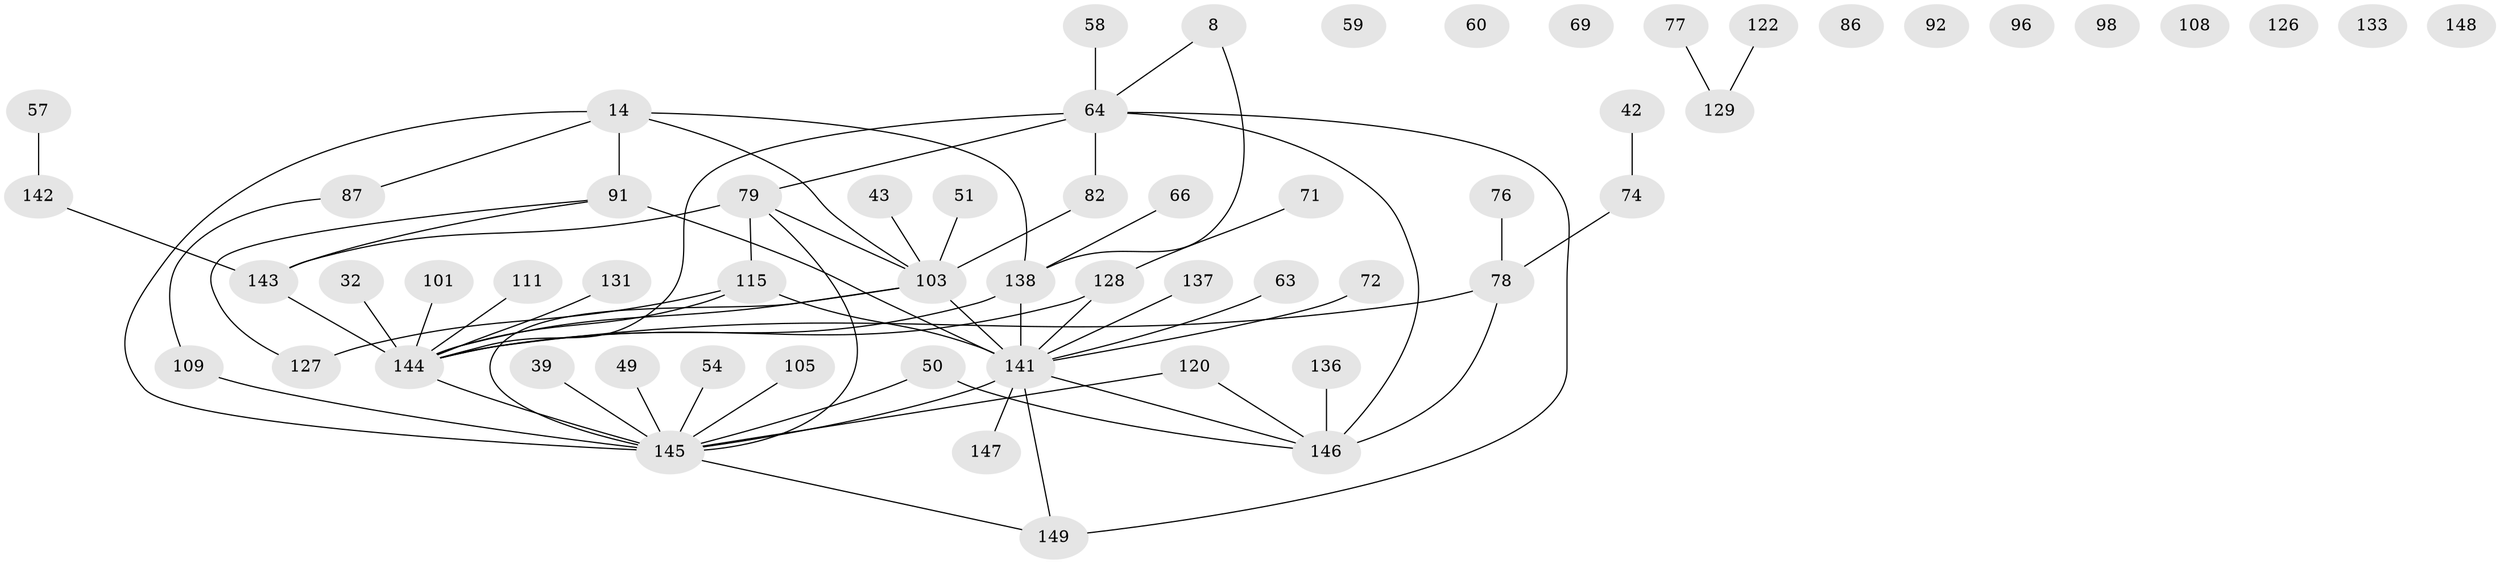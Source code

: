 // original degree distribution, {1: 0.2348993288590604, 4: 0.1342281879194631, 3: 0.174496644295302, 2: 0.2751677852348993, 5: 0.040268456375838924, 7: 0.020134228187919462, 0: 0.0738255033557047, 6: 0.040268456375838924, 8: 0.006711409395973154}
// Generated by graph-tools (version 1.1) at 2025/43/03/04/25 21:43:13]
// undirected, 59 vertices, 69 edges
graph export_dot {
graph [start="1"]
  node [color=gray90,style=filled];
  8;
  14;
  32;
  39 [super="+29"];
  42;
  43;
  49 [super="+36"];
  50;
  51;
  54;
  57;
  58;
  59;
  60;
  63 [super="+9"];
  64 [super="+4+44"];
  66;
  69;
  71 [super="+31"];
  72;
  74 [super="+61"];
  76;
  77;
  78 [super="+48"];
  79 [super="+23+1+47"];
  82;
  86;
  87;
  91 [super="+73+88"];
  92;
  96;
  98;
  101 [super="+18"];
  103 [super="+7+100+81+62"];
  105;
  108;
  109;
  111;
  115 [super="+45"];
  120;
  122;
  126;
  127;
  128 [super="+124"];
  129 [super="+46"];
  131;
  133;
  136 [super="+15+41"];
  137;
  138 [super="+135+121"];
  141 [super="+84+139+140+99+118"];
  142;
  143 [super="+104+134+125"];
  144 [super="+30+37+112+130+123"];
  145 [super="+40+106+117+6+12+132"];
  146 [super="+27"];
  147;
  148;
  149 [super="+116"];
  8 -- 64;
  8 -- 138;
  14 -- 87;
  14 -- 91 [weight=2];
  14 -- 103 [weight=2];
  14 -- 145;
  14 -- 138;
  32 -- 144;
  39 -- 145;
  42 -- 74;
  43 -- 103;
  49 -- 145;
  50 -- 145;
  50 -- 146;
  51 -- 103;
  54 -- 145;
  57 -- 142;
  58 -- 64;
  63 -- 141;
  64 -- 82;
  64 -- 79 [weight=2];
  64 -- 146 [weight=2];
  64 -- 149;
  64 -- 144 [weight=2];
  66 -- 138;
  71 -- 128;
  72 -- 141;
  74 -- 78 [weight=2];
  76 -- 78;
  77 -- 129;
  78 -- 146;
  78 -- 144;
  79 -- 103 [weight=3];
  79 -- 145;
  79 -- 143 [weight=2];
  79 -- 115;
  82 -- 103;
  87 -- 109;
  91 -- 127;
  91 -- 141 [weight=4];
  91 -- 143 [weight=2];
  101 -- 144;
  103 -- 141 [weight=5];
  103 -- 144;
  103 -- 145 [weight=2];
  105 -- 145;
  109 -- 145;
  111 -- 144;
  115 -- 127;
  115 -- 144;
  115 -- 141;
  120 -- 146;
  120 -- 145;
  122 -- 129;
  128 -- 141 [weight=2];
  128 -- 144;
  131 -- 144;
  136 -- 146;
  137 -- 141;
  138 -- 144 [weight=2];
  138 -- 141 [weight=4];
  141 -- 145;
  141 -- 146;
  141 -- 147 [weight=2];
  141 -- 149 [weight=2];
  142 -- 143;
  143 -- 144 [weight=2];
  144 -- 145;
  145 -- 149;
}
